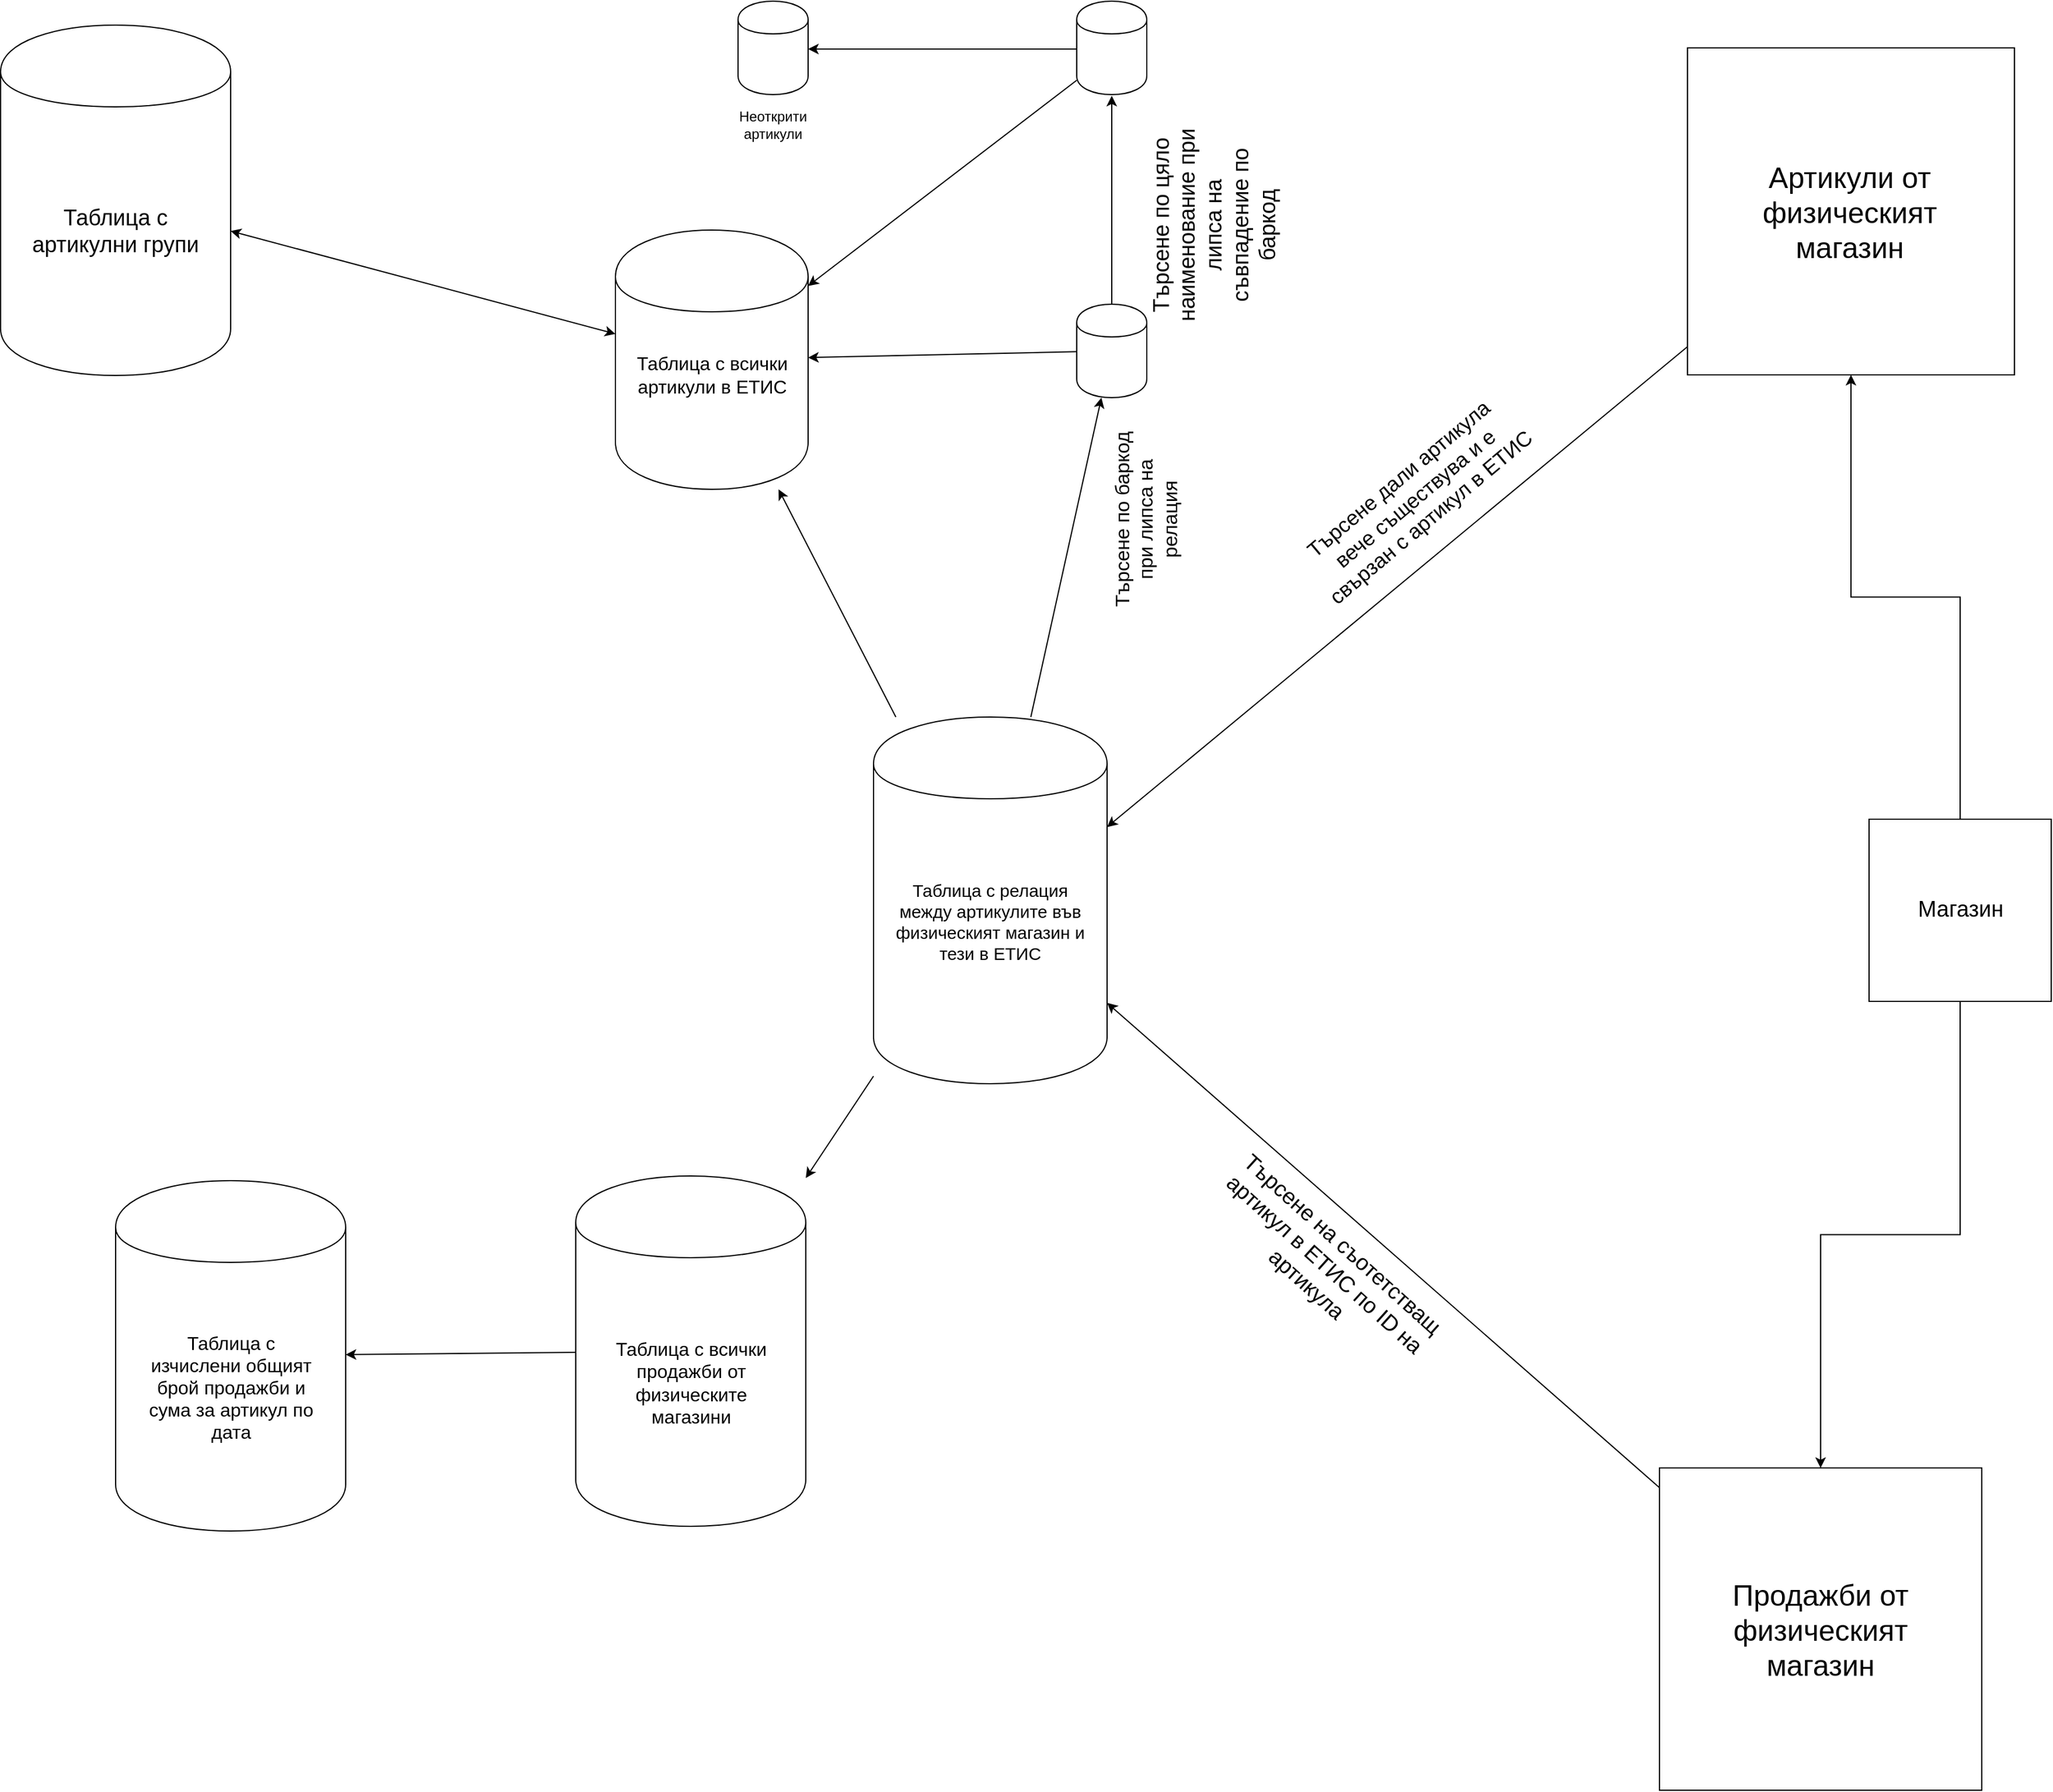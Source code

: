 <mxfile version="10.5.9" type="github"><diagram id="3QG_R4uv-sxVljykm5D5" name="ETIS"><mxGraphModel dx="2525" dy="1375" grid="0" gridSize="10" guides="1" tooltips="1" connect="1" arrows="1" fold="1" page="1" pageScale="1" pageWidth="2336" pageHeight="1654" math="0" shadow="0"><root><mxCell id="0"/><mxCell id="1" parent="0"/><mxCell id="SNw8nRAzWHTfsGcdL7th-1" value="" style="whiteSpace=wrap;html=1;aspect=fixed;" parent="1" vertex="1"><mxGeometry x="2146.5" y="747.5" width="156" height="156" as="geometry"/></mxCell><mxCell id="gryTPrB-nK2dKxja9edF-2" value="" style="edgeStyle=orthogonalEdgeStyle;rounded=0;orthogonalLoop=1;jettySize=auto;html=1;" edge="1" parent="1" source="SNw8nRAzWHTfsGcdL7th-1" target="gryTPrB-nK2dKxja9edF-4"><mxGeometry relative="1" as="geometry"><mxPoint x="2146.5" y="437.5" as="sourcePoint"/></mxGeometry></mxCell><mxCell id="gryTPrB-nK2dKxja9edF-1" value="Магазин&lt;br style=&quot;font-size: 19px;&quot;&gt;" style="text;html=1;strokeColor=none;fillColor=none;align=center;verticalAlign=middle;whiteSpace=wrap;rounded=0;fontSize=19;" vertex="1" parent="1"><mxGeometry x="2204.5" y="815" width="40" height="20" as="geometry"/></mxCell><mxCell id="SNw8nRAzWHTfsGcdL7th-3" value="" style="shape=cylinder;whiteSpace=wrap;html=1;boundedLbl=1;backgroundOutline=1;" parent="1" vertex="1"><mxGeometry x="1294" y="660" width="200" height="314" as="geometry"/></mxCell><mxCell id="SNw8nRAzWHTfsGcdL7th-5" value="Таблица с релация между артикулите във физическият магазин и тези в ЕТИС&lt;br style=&quot;font-size: 15px;&quot;&gt;" style="text;html=1;strokeColor=none;fillColor=none;align=center;verticalAlign=middle;whiteSpace=wrap;rounded=0;fontSize=15;" parent="1" vertex="1"><mxGeometry x="1305" y="825" width="178" height="20" as="geometry"/></mxCell><mxCell id="oqhQnqYPXY-4gXr3BRKE-1" value="" style="shape=cylinder;whiteSpace=wrap;html=1;boundedLbl=1;backgroundOutline=1;" parent="1" vertex="1"><mxGeometry x="1468" y="306.5" width="60" height="80" as="geometry"/></mxCell><mxCell id="oqhQnqYPXY-4gXr3BRKE-3" value="" style="shape=cylinder;whiteSpace=wrap;html=1;boundedLbl=1;backgroundOutline=1;" parent="1" vertex="1"><mxGeometry x="1468" y="47" width="60" height="80" as="geometry"/></mxCell><mxCell id="oqhQnqYPXY-4gXr3BRKE-5" value="" style="endArrow=classic;html=1;entryX=1;entryY=0.3;entryDx=0;entryDy=0;" parent="1" source="gryTPrB-nK2dKxja9edF-4" target="SNw8nRAzWHTfsGcdL7th-3" edge="1"><mxGeometry width="50" height="50" relative="1" as="geometry"><mxPoint x="980" y="560" as="sourcePoint"/><mxPoint x="1040" y="530" as="targetPoint"/></mxGeometry></mxCell><mxCell id="oqhQnqYPXY-4gXr3BRKE-6" value="" style="endArrow=classic;html=1;" parent="1" source="SNw8nRAzWHTfsGcdL7th-3" target="oqhQnqYPXY-4gXr3BRKE-1" edge="1"><mxGeometry width="50" height="50" relative="1" as="geometry"><mxPoint x="1428" y="800" as="sourcePoint"/><mxPoint x="1478" y="750" as="targetPoint"/></mxGeometry></mxCell><mxCell id="oqhQnqYPXY-4gXr3BRKE-7" value="" style="shape=cylinder;whiteSpace=wrap;html=1;boundedLbl=1;backgroundOutline=1;" parent="1" vertex="1"><mxGeometry x="1073" y="243" width="165" height="222" as="geometry"/></mxCell><mxCell id="oqhQnqYPXY-4gXr3BRKE-8" value="Таблица с всички артикули в ЕТИС&lt;br style=&quot;font-size: 16px;&quot;&gt;" style="text;html=1;strokeColor=none;fillColor=none;align=center;verticalAlign=middle;whiteSpace=wrap;rounded=0;fontSize=16;" parent="1" vertex="1"><mxGeometry x="1081" y="357" width="150" height="20" as="geometry"/></mxCell><mxCell id="oqhQnqYPXY-4gXr3BRKE-9" value="Търсене дали артикула вече съществува и е свързан с артикул в ЕТИС&lt;br style=&quot;font-size: 18px&quot;&gt;" style="text;html=1;strokeColor=none;fillColor=none;align=center;verticalAlign=middle;whiteSpace=wrap;rounded=0;rotation=320;fontSize=18;" parent="1" vertex="1"><mxGeometry x="1647" y="433" width="222" height="80" as="geometry"/></mxCell><mxCell id="oqhQnqYPXY-4gXr3BRKE-10" value="" style="endArrow=classic;html=1;" parent="1" source="SNw8nRAzWHTfsGcdL7th-3" target="oqhQnqYPXY-4gXr3BRKE-7" edge="1"><mxGeometry width="50" height="50" relative="1" as="geometry"><mxPoint x="1133" y="804" as="sourcePoint"/><mxPoint x="1183" y="754" as="targetPoint"/></mxGeometry></mxCell><mxCell id="oqhQnqYPXY-4gXr3BRKE-11" value="" style="endArrow=classic;html=1;" parent="1" source="oqhQnqYPXY-4gXr3BRKE-1" target="oqhQnqYPXY-4gXr3BRKE-7" edge="1"><mxGeometry width="50" height="50" relative="1" as="geometry"><mxPoint x="1133" y="804" as="sourcePoint"/><mxPoint x="1183" y="754" as="targetPoint"/></mxGeometry></mxCell><mxCell id="oqhQnqYPXY-4gXr3BRKE-12" value="" style="endArrow=classic;html=1;" parent="1" target="oqhQnqYPXY-4gXr3BRKE-7" edge="1"><mxGeometry width="50" height="50" relative="1" as="geometry"><mxPoint x="1468" y="114.741" as="sourcePoint"/><mxPoint x="1183" y="754" as="targetPoint"/></mxGeometry></mxCell><mxCell id="oqhQnqYPXY-4gXr3BRKE-13" value="" style="endArrow=classic;html=1;" parent="1" source="oqhQnqYPXY-4gXr3BRKE-1" edge="1"><mxGeometry width="50" height="50" relative="1" as="geometry"><mxPoint x="1133" y="804" as="sourcePoint"/><mxPoint x="1498" y="128" as="targetPoint"/></mxGeometry></mxCell><mxCell id="oqhQnqYPXY-4gXr3BRKE-14" value="Търсене по баркод при липса на релация&lt;br style=&quot;font-size: 17px;&quot;&gt;" style="text;html=1;strokeColor=none;fillColor=none;align=center;verticalAlign=middle;whiteSpace=wrap;rounded=0;rotation=-90;fontSize=17;" parent="1" vertex="1"><mxGeometry x="1443" y="477" width="169" height="27" as="geometry"/></mxCell><mxCell id="oqhQnqYPXY-4gXr3BRKE-15" value="Търсене по цяло наименование при липса на съвпадение по баркод&lt;br style=&quot;font-size: 19px;&quot;&gt;" style="text;html=1;strokeColor=none;fillColor=none;align=center;verticalAlign=middle;whiteSpace=wrap;rounded=0;rotation=-90;fontSize=19;" parent="1" vertex="1"><mxGeometry x="1500" y="189" width="171" height="99" as="geometry"/></mxCell><mxCell id="oqhQnqYPXY-4gXr3BRKE-16" value="" style="shape=cylinder;whiteSpace=wrap;html=1;boundedLbl=1;backgroundOutline=1;" parent="1" vertex="1"><mxGeometry x="1178" y="47" width="60" height="80" as="geometry"/></mxCell><mxCell id="oqhQnqYPXY-4gXr3BRKE-17" value="" style="endArrow=classic;html=1;" parent="1" edge="1"><mxGeometry width="50" height="50" relative="1" as="geometry"><mxPoint x="1468" y="88" as="sourcePoint"/><mxPoint x="1238" y="88" as="targetPoint"/></mxGeometry></mxCell><mxCell id="oqhQnqYPXY-4gXr3BRKE-18" value="Неоткрити артикули&lt;br&gt;" style="text;html=1;strokeColor=none;fillColor=none;align=center;verticalAlign=middle;whiteSpace=wrap;rounded=0;" parent="1" vertex="1"><mxGeometry x="1188" y="143" width="40" height="20" as="geometry"/></mxCell><mxCell id="gryTPrB-nK2dKxja9edF-4" value="" style="whiteSpace=wrap;html=1;aspect=fixed;" vertex="1" parent="1"><mxGeometry x="1991" y="87" width="280" height="280" as="geometry"/></mxCell><mxCell id="gryTPrB-nK2dKxja9edF-5" value="Артикули от физическият магазин&lt;br style=&quot;font-size: 25px;&quot;&gt;" style="text;html=1;strokeColor=none;fillColor=none;align=center;verticalAlign=middle;whiteSpace=wrap;rounded=0;fontSize=25;" vertex="1" parent="1"><mxGeometry x="2068.5" y="217" width="122" height="20" as="geometry"/></mxCell><mxCell id="gryTPrB-nK2dKxja9edF-6" value="" style="whiteSpace=wrap;html=1;aspect=fixed;" vertex="1" parent="1"><mxGeometry x="1967" y="1303" width="276" height="276" as="geometry"/></mxCell><mxCell id="gryTPrB-nK2dKxja9edF-7" value="Продажби&amp;nbsp;от физическият магазин&lt;br style=&quot;font-size: 25px;&quot;&gt;" style="text;html=1;strokeColor=none;fillColor=none;align=center;verticalAlign=middle;whiteSpace=wrap;rounded=0;fontSize=25;" vertex="1" parent="1"><mxGeometry x="2044" y="1431" width="122" height="20" as="geometry"/></mxCell><mxCell id="gryTPrB-nK2dKxja9edF-8" value="" style="edgeStyle=orthogonalEdgeStyle;rounded=0;orthogonalLoop=1;jettySize=auto;html=1;exitX=0.5;exitY=1;exitDx=0;exitDy=0;" edge="1" parent="1" source="SNw8nRAzWHTfsGcdL7th-1" target="gryTPrB-nK2dKxja9edF-6"><mxGeometry relative="1" as="geometry"><mxPoint x="1869" y="1021" as="sourcePoint"/><mxPoint x="1711.5" y="640" as="targetPoint"/></mxGeometry></mxCell><mxCell id="gryTPrB-nK2dKxja9edF-9" value="" style="shape=cylinder;whiteSpace=wrap;html=1;boundedLbl=1;backgroundOutline=1;" vertex="1" parent="1"><mxGeometry x="1039" y="1053" width="197" height="300" as="geometry"/></mxCell><mxCell id="gryTPrB-nK2dKxja9edF-10" value="Таблица с всички продажби от физическите магазини&lt;br style=&quot;font-size: 16px&quot;&gt;" style="text;html=1;strokeColor=none;fillColor=none;align=center;verticalAlign=middle;whiteSpace=wrap;rounded=0;fontSize=16;" vertex="1" parent="1"><mxGeometry x="1062.5" y="1219.5" width="150" height="20" as="geometry"/></mxCell><mxCell id="gryTPrB-nK2dKxja9edF-13" value="" style="endArrow=classic;html=1;fontSize=13;" edge="1" parent="1" source="gryTPrB-nK2dKxja9edF-6" target="SNw8nRAzWHTfsGcdL7th-3"><mxGeometry width="50" height="50" relative="1" as="geometry"><mxPoint x="1039" y="1650" as="sourcePoint"/><mxPoint x="1089" y="1600" as="targetPoint"/></mxGeometry></mxCell><mxCell id="gryTPrB-nK2dKxja9edF-14" value="" style="endArrow=classic;html=1;fontSize=13;" edge="1" parent="1" source="SNw8nRAzWHTfsGcdL7th-3" target="gryTPrB-nK2dKxja9edF-9"><mxGeometry width="50" height="50" relative="1" as="geometry"><mxPoint x="1039" y="1650" as="sourcePoint"/><mxPoint x="1089" y="1600" as="targetPoint"/></mxGeometry></mxCell><mxCell id="gryTPrB-nK2dKxja9edF-15" value="Търсене на съотетстващ артикул в ЕТИС по ID на артикула" style="text;html=1;strokeColor=none;fillColor=none;align=center;verticalAlign=middle;whiteSpace=wrap;rounded=0;fontSize=19;rotation=42;" vertex="1" parent="1"><mxGeometry x="1556" y="1119" width="248" height="20" as="geometry"/></mxCell><mxCell id="gryTPrB-nK2dKxja9edF-16" value="" style="shape=cylinder;whiteSpace=wrap;html=1;boundedLbl=1;backgroundOutline=1;" vertex="1" parent="1"><mxGeometry x="645" y="1057" width="197" height="300" as="geometry"/></mxCell><mxCell id="gryTPrB-nK2dKxja9edF-17" value="Таблица с изчислени общият брой продажби и сума за артикул по дата&lt;br style=&quot;font-size: 16px&quot;&gt;" style="text;html=1;strokeColor=none;fillColor=none;align=center;verticalAlign=middle;whiteSpace=wrap;rounded=0;fontSize=16;" vertex="1" parent="1"><mxGeometry x="668.5" y="1223.5" width="150" height="20" as="geometry"/></mxCell><mxCell id="gryTPrB-nK2dKxja9edF-18" value="" style="endArrow=classic;html=1;fontSize=19;" edge="1" parent="1" source="gryTPrB-nK2dKxja9edF-9" target="gryTPrB-nK2dKxja9edF-16"><mxGeometry width="50" height="50" relative="1" as="geometry"><mxPoint x="645" y="1650" as="sourcePoint"/><mxPoint x="695" y="1600" as="targetPoint"/></mxGeometry></mxCell><mxCell id="gryTPrB-nK2dKxja9edF-19" value="" style="shape=cylinder;whiteSpace=wrap;html=1;boundedLbl=1;backgroundOutline=1;" vertex="1" parent="1"><mxGeometry x="546.5" y="67.5" width="197" height="300" as="geometry"/></mxCell><mxCell id="gryTPrB-nK2dKxja9edF-20" value="Таблица с артикулни групи&lt;br style=&quot;font-size: 19px;&quot;&gt;" style="text;html=1;strokeColor=none;fillColor=none;align=center;verticalAlign=middle;whiteSpace=wrap;rounded=0;fontSize=19;" vertex="1" parent="1"><mxGeometry x="570" y="234" width="150" height="20" as="geometry"/></mxCell><mxCell id="gryTPrB-nK2dKxja9edF-22" value="" style="endArrow=classic;startArrow=classic;html=1;fontSize=19;" edge="1" parent="1" source="gryTPrB-nK2dKxja9edF-19" target="oqhQnqYPXY-4gXr3BRKE-7"><mxGeometry width="50" height="50" relative="1" as="geometry"><mxPoint x="546" y="1649" as="sourcePoint"/><mxPoint x="596" y="1599" as="targetPoint"/></mxGeometry></mxCell></root></mxGraphModel></diagram></mxfile>